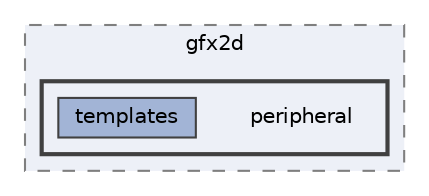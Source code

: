 digraph "C:/microchip/harmony3/gfx/middleware/legato/driver/processor/gfx2d/peripheral"
{
 // INTERACTIVE_SVG=YES
 // LATEX_PDF_SIZE
  bgcolor="transparent";
  edge [fontname=Helvetica,fontsize=10,labelfontname=Helvetica,labelfontsize=10];
  node [fontname=Helvetica,fontsize=10,shape=box,height=0.2,width=0.4];
  compound=true
  subgraph clusterdir_9ac24afcc2dc3e18a33d5a98547ef9e6 {
    graph [ bgcolor="#edf0f7", pencolor="grey50", label="gfx2d", fontname=Helvetica,fontsize=10 style="filled,dashed", URL="dir_9ac24afcc2dc3e18a33d5a98547ef9e6.html",tooltip=""]
  subgraph clusterdir_90868e34f768be212f56ed92050cc343 {
    graph [ bgcolor="#edf0f7", pencolor="grey25", label="", fontname=Helvetica,fontsize=10 style="filled,bold", URL="dir_90868e34f768be212f56ed92050cc343.html",tooltip=""]
    dir_90868e34f768be212f56ed92050cc343 [shape=plaintext, label="peripheral"];
  dir_cdf788a7cd01a48bd8bd2a57928cf78a [label="templates", fillcolor="#a2b4d6", color="grey25", style="filled", URL="dir_cdf788a7cd01a48bd8bd2a57928cf78a.html",tooltip=""];
  }
  }
}
